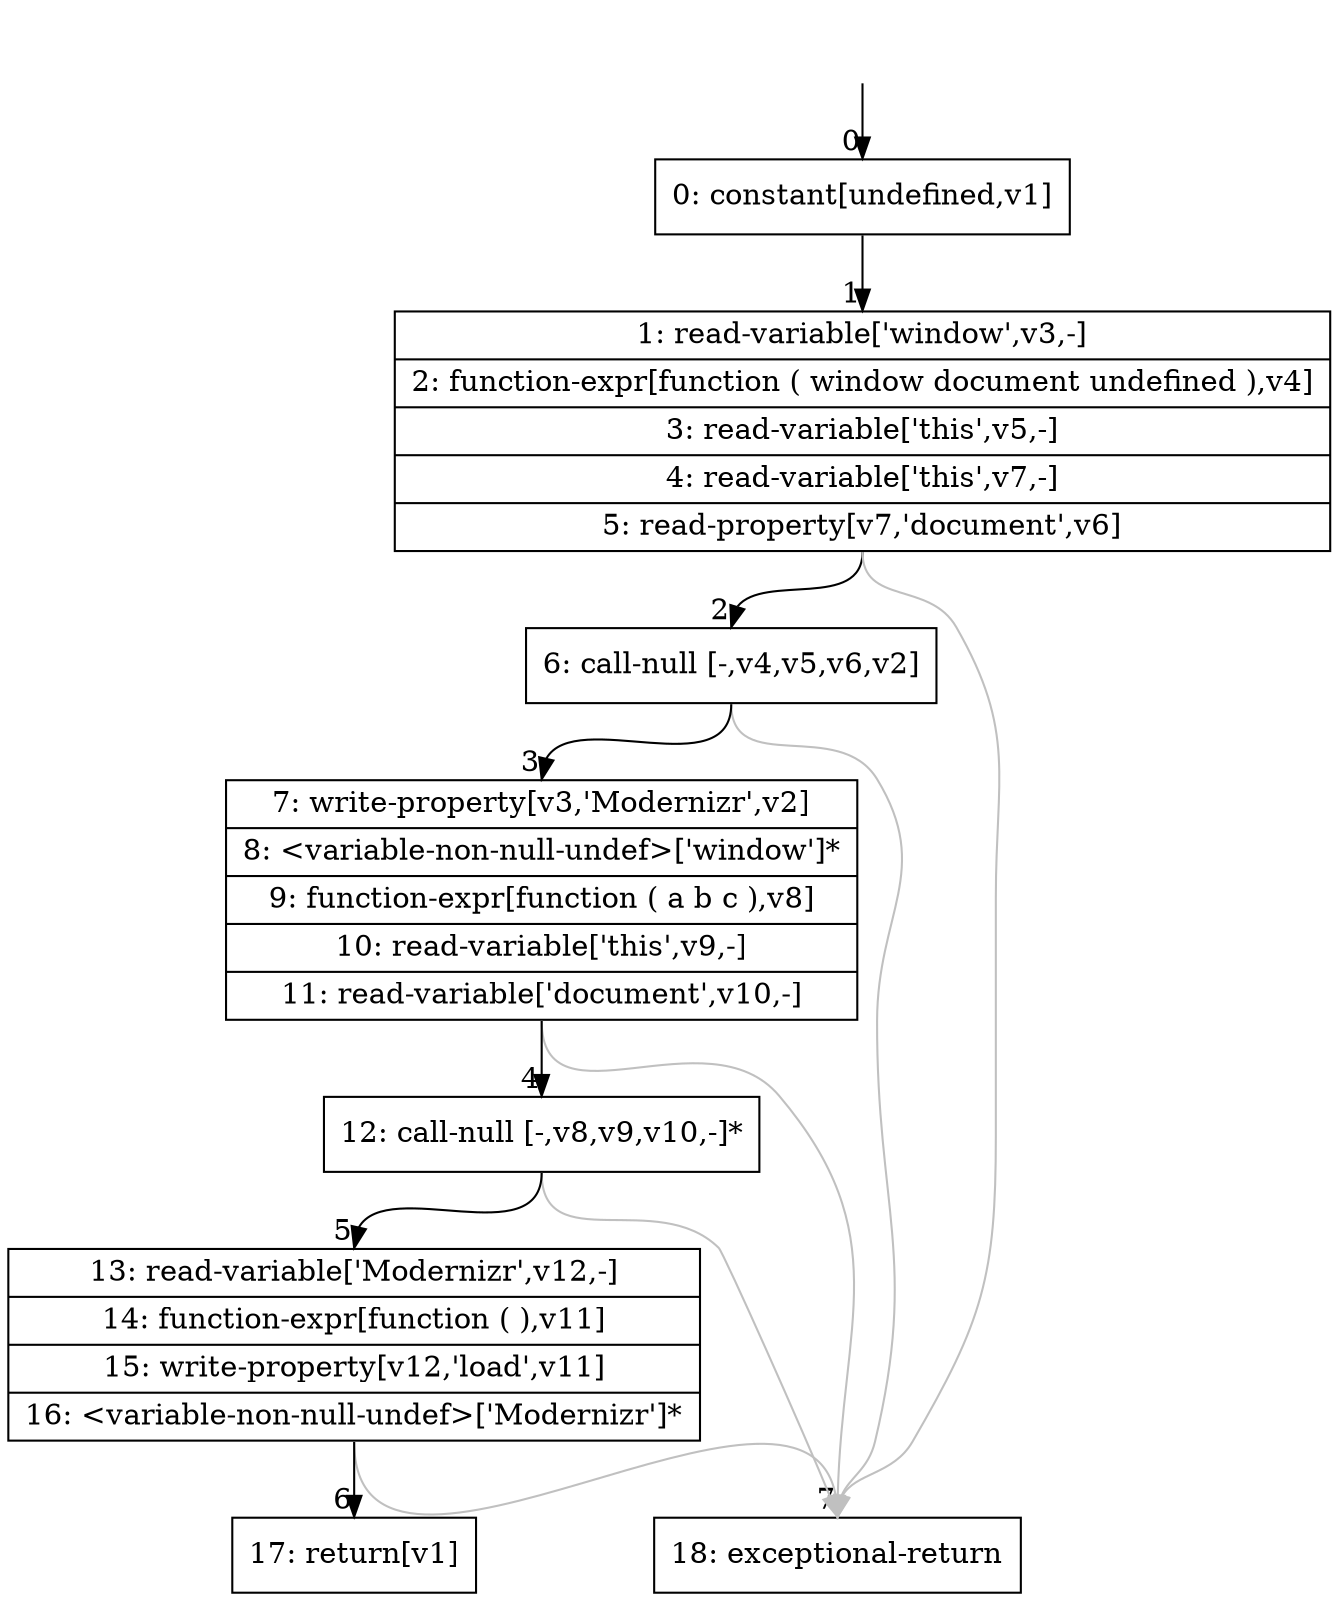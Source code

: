 digraph {
rankdir="TD"
BB_entry0[shape=none,label=""];
BB_entry0 -> BB0 [tailport=s, headport=n, headlabel="    0"]
BB0 [shape=record label="{0: constant[undefined,v1]}" ] 
BB0 -> BB1 [tailport=s, headport=n, headlabel="      1"]
BB1 [shape=record label="{1: read-variable['window',v3,-]|2: function-expr[function ( window document undefined ),v4]|3: read-variable['this',v5,-]|4: read-variable['this',v7,-]|5: read-property[v7,'document',v6]}" ] 
BB1 -> BB2 [tailport=s, headport=n, headlabel="      2"]
BB1 -> BB7 [tailport=s, headport=n, color=gray, headlabel="      7"]
BB2 [shape=record label="{6: call-null [-,v4,v5,v6,v2]}" ] 
BB2 -> BB3 [tailport=s, headport=n, headlabel="      3"]
BB2 -> BB7 [tailport=s, headport=n, color=gray]
BB3 [shape=record label="{7: write-property[v3,'Modernizr',v2]|8: \<variable-non-null-undef\>['window']*|9: function-expr[function ( a b c ),v8]|10: read-variable['this',v9,-]|11: read-variable['document',v10,-]}" ] 
BB3 -> BB4 [tailport=s, headport=n, headlabel="      4"]
BB3 -> BB7 [tailport=s, headport=n, color=gray]
BB4 [shape=record label="{12: call-null [-,v8,v9,v10,-]*}" ] 
BB4 -> BB5 [tailport=s, headport=n, headlabel="      5"]
BB4 -> BB7 [tailport=s, headport=n, color=gray]
BB5 [shape=record label="{13: read-variable['Modernizr',v12,-]|14: function-expr[function ( ),v11]|15: write-property[v12,'load',v11]|16: \<variable-non-null-undef\>['Modernizr']*}" ] 
BB5 -> BB6 [tailport=s, headport=n, headlabel="      6"]
BB5 -> BB7 [tailport=s, headport=n, color=gray]
BB6 [shape=record label="{17: return[v1]}" ] 
BB7 [shape=record label="{18: exceptional-return}" ] 
//#$~ 1
}
